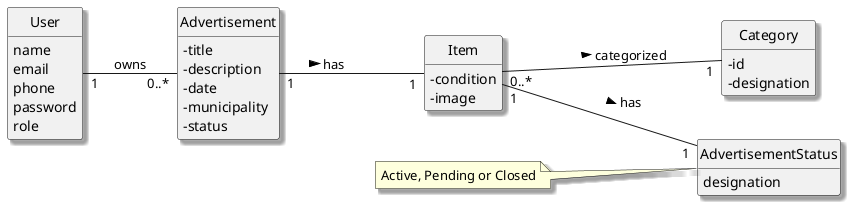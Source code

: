 @startuml
skinparam monochrome false
skinparam packageStyle rectangle
skinparam shadowing true
left to right direction
skinparam classAttributeIconSize 0
hide circle
hide methods

class User {
    name
    email
    phone
    password
    role
}

class Category {
    - id
    - designation
}

class Item {
    - condition
    - image
}

class Advertisement {
    - title
    - description
    - date
    - municipality
    - status
}

enum AdvertisementStatus {
    designation
}

note left of AdvertisementStatus
Active, Pending or Closed
endnote

' --- Associações ---
User "1" -- "0..*" Advertisement : owns
Advertisement "1" -- "1" Item : has >
Item "0..*" -- "1" Category: categorized >
Item "1" -- "1" AdvertisementStatus: has >
@enduml